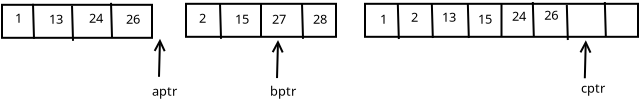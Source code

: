<?xml version="1.0" encoding="UTF-8"?>
<dia:diagram xmlns:dia="http://www.lysator.liu.se/~alla/dia/">
  <dia:layer name="Background" visible="true">
    <dia:object type="Standard - Box" version="0" id="O0">
      <dia:attribute name="obj_pos">
        <dia:point val="1.75,1.45"/>
      </dia:attribute>
      <dia:attribute name="obj_bb">
        <dia:rectangle val="1.7,1.4;9.3,3.15"/>
      </dia:attribute>
      <dia:attribute name="elem_corner">
        <dia:point val="1.75,1.45"/>
      </dia:attribute>
      <dia:attribute name="elem_width">
        <dia:real val="7.5"/>
      </dia:attribute>
      <dia:attribute name="elem_height">
        <dia:real val="1.65"/>
      </dia:attribute>
      <dia:attribute name="show_background">
        <dia:boolean val="true"/>
      </dia:attribute>
    </dia:object>
    <dia:object type="Standard - Line" version="0" id="O1">
      <dia:attribute name="obj_pos">
        <dia:point val="3.3,1.4"/>
      </dia:attribute>
      <dia:attribute name="obj_bb">
        <dia:rectangle val="3.249,1.349;3.401,3.201"/>
      </dia:attribute>
      <dia:attribute name="conn_endpoints">
        <dia:point val="3.3,1.4"/>
        <dia:point val="3.35,3.15"/>
      </dia:attribute>
      <dia:attribute name="numcp">
        <dia:int val="1"/>
      </dia:attribute>
    </dia:object>
    <dia:object type="Standard - Line" version="0" id="O2">
      <dia:attribute name="obj_pos">
        <dia:point val="5.251,1.501"/>
      </dia:attribute>
      <dia:attribute name="obj_bb">
        <dia:rectangle val="5.2,1.45;5.353,3.303"/>
      </dia:attribute>
      <dia:attribute name="conn_endpoints">
        <dia:point val="5.251,1.501"/>
        <dia:point val="5.301,3.251"/>
      </dia:attribute>
      <dia:attribute name="numcp">
        <dia:int val="1"/>
      </dia:attribute>
    </dia:object>
    <dia:object type="Standard - Line" version="0" id="O3">
      <dia:attribute name="obj_pos">
        <dia:point val="7.201,1.351"/>
      </dia:attribute>
      <dia:attribute name="obj_bb">
        <dia:rectangle val="7.15,1.3;7.303,3.153"/>
      </dia:attribute>
      <dia:attribute name="conn_endpoints">
        <dia:point val="7.201,1.351"/>
        <dia:point val="7.251,3.101"/>
      </dia:attribute>
      <dia:attribute name="numcp">
        <dia:int val="1"/>
      </dia:attribute>
    </dia:object>
    <dia:object type="Standard - Text" version="0" id="O4">
      <dia:attribute name="obj_pos">
        <dia:point val="2.4,2.35"/>
      </dia:attribute>
      <dia:attribute name="obj_bb">
        <dia:rectangle val="2.381,1.731;2.7,2.737"/>
      </dia:attribute>
      <dia:attribute name="text">
        <dia:composite type="text">
          <dia:attribute name="string">
            <dia:string>#1#</dia:string>
          </dia:attribute>
          <dia:attribute name="font">
            <dia:font family="sans" style="0" name="Helvetica"/>
          </dia:attribute>
          <dia:attribute name="height">
            <dia:real val="0.8"/>
          </dia:attribute>
          <dia:attribute name="pos">
            <dia:point val="2.4,2.35"/>
          </dia:attribute>
          <dia:attribute name="color">
            <dia:color val="#000000"/>
          </dia:attribute>
          <dia:attribute name="alignment">
            <dia:enum val="0"/>
          </dia:attribute>
        </dia:composite>
      </dia:attribute>
    </dia:object>
    <dia:object type="Standard - Text" version="0" id="O5">
      <dia:attribute name="obj_pos">
        <dia:point val="4.1,2.4"/>
      </dia:attribute>
      <dia:attribute name="obj_bb">
        <dia:rectangle val="4.1,1.781;4.719,2.788"/>
      </dia:attribute>
      <dia:attribute name="text">
        <dia:composite type="text">
          <dia:attribute name="string">
            <dia:string>#13#</dia:string>
          </dia:attribute>
          <dia:attribute name="font">
            <dia:font family="sans" style="0" name="Helvetica"/>
          </dia:attribute>
          <dia:attribute name="height">
            <dia:real val="0.8"/>
          </dia:attribute>
          <dia:attribute name="pos">
            <dia:point val="4.1,2.4"/>
          </dia:attribute>
          <dia:attribute name="color">
            <dia:color val="#000000"/>
          </dia:attribute>
          <dia:attribute name="alignment">
            <dia:enum val="0"/>
          </dia:attribute>
        </dia:composite>
      </dia:attribute>
    </dia:object>
    <dia:object type="Standard - Text" version="0" id="O6">
      <dia:attribute name="obj_pos">
        <dia:point val="6.1,2.35"/>
      </dia:attribute>
      <dia:attribute name="obj_bb">
        <dia:rectangle val="6.081,1.731;6.7,2.737"/>
      </dia:attribute>
      <dia:attribute name="text">
        <dia:composite type="text">
          <dia:attribute name="string">
            <dia:string>#24#</dia:string>
          </dia:attribute>
          <dia:attribute name="font">
            <dia:font family="sans" style="0" name="Helvetica"/>
          </dia:attribute>
          <dia:attribute name="height">
            <dia:real val="0.8"/>
          </dia:attribute>
          <dia:attribute name="pos">
            <dia:point val="6.1,2.35"/>
          </dia:attribute>
          <dia:attribute name="color">
            <dia:color val="#000000"/>
          </dia:attribute>
          <dia:attribute name="alignment">
            <dia:enum val="0"/>
          </dia:attribute>
        </dia:composite>
      </dia:attribute>
    </dia:object>
    <dia:object type="Standard - Text" version="0" id="O7">
      <dia:attribute name="obj_pos">
        <dia:point val="7.95,2.4"/>
      </dia:attribute>
      <dia:attribute name="obj_bb">
        <dia:rectangle val="7.95,1.781;8.569,2.788"/>
      </dia:attribute>
      <dia:attribute name="text">
        <dia:composite type="text">
          <dia:attribute name="string">
            <dia:string>#26#</dia:string>
          </dia:attribute>
          <dia:attribute name="font">
            <dia:font family="sans" style="0" name="Helvetica"/>
          </dia:attribute>
          <dia:attribute name="height">
            <dia:real val="0.8"/>
          </dia:attribute>
          <dia:attribute name="pos">
            <dia:point val="7.95,2.4"/>
          </dia:attribute>
          <dia:attribute name="color">
            <dia:color val="#000000"/>
          </dia:attribute>
          <dia:attribute name="alignment">
            <dia:enum val="0"/>
          </dia:attribute>
        </dia:composite>
      </dia:attribute>
    </dia:object>
    <dia:object type="Standard - Line" version="0" id="O8">
      <dia:attribute name="obj_pos">
        <dia:point val="9.65,3.15"/>
      </dia:attribute>
      <dia:attribute name="obj_bb">
        <dia:rectangle val="9.149,3.087;10.151,5.101"/>
      </dia:attribute>
      <dia:attribute name="conn_endpoints">
        <dia:point val="9.65,3.15"/>
        <dia:point val="9.6,5.05"/>
      </dia:attribute>
      <dia:attribute name="numcp">
        <dia:int val="1"/>
      </dia:attribute>
      <dia:attribute name="start_arrow">
        <dia:enum val="1"/>
      </dia:attribute>
      <dia:attribute name="start_arrow_length">
        <dia:real val="0.5"/>
      </dia:attribute>
      <dia:attribute name="start_arrow_width">
        <dia:real val="0.5"/>
      </dia:attribute>
    </dia:object>
    <dia:object type="Standard - Text" version="0" id="O9">
      <dia:attribute name="obj_pos">
        <dia:point val="9.25,6"/>
      </dia:attribute>
      <dia:attribute name="obj_bb">
        <dia:rectangle val="9.25,5.381;10.219,6.388"/>
      </dia:attribute>
      <dia:attribute name="text">
        <dia:composite type="text">
          <dia:attribute name="string">
            <dia:string>#aptr#</dia:string>
          </dia:attribute>
          <dia:attribute name="font">
            <dia:font family="sans" style="0" name="Helvetica"/>
          </dia:attribute>
          <dia:attribute name="height">
            <dia:real val="0.8"/>
          </dia:attribute>
          <dia:attribute name="pos">
            <dia:point val="9.25,6"/>
          </dia:attribute>
          <dia:attribute name="color">
            <dia:color val="#000000"/>
          </dia:attribute>
          <dia:attribute name="alignment">
            <dia:enum val="0"/>
          </dia:attribute>
        </dia:composite>
      </dia:attribute>
    </dia:object>
    <dia:object type="Standard - Box" version="0" id="O10">
      <dia:attribute name="obj_pos">
        <dia:point val="10.95,1.4"/>
      </dia:attribute>
      <dia:attribute name="obj_bb">
        <dia:rectangle val="10.9,1.35;18.5,3.1"/>
      </dia:attribute>
      <dia:attribute name="elem_corner">
        <dia:point val="10.95,1.4"/>
      </dia:attribute>
      <dia:attribute name="elem_width">
        <dia:real val="7.5"/>
      </dia:attribute>
      <dia:attribute name="elem_height">
        <dia:real val="1.65"/>
      </dia:attribute>
      <dia:attribute name="show_background">
        <dia:boolean val="true"/>
      </dia:attribute>
    </dia:object>
    <dia:object type="Standard - Line" version="0" id="O11">
      <dia:attribute name="obj_pos">
        <dia:point val="16.751,1.401"/>
      </dia:attribute>
      <dia:attribute name="obj_bb">
        <dia:rectangle val="16.7,1.35;16.853,3.203"/>
      </dia:attribute>
      <dia:attribute name="conn_endpoints">
        <dia:point val="16.751,1.401"/>
        <dia:point val="16.801,3.151"/>
      </dia:attribute>
      <dia:attribute name="numcp">
        <dia:int val="1"/>
      </dia:attribute>
    </dia:object>
    <dia:object type="Standard - Line" version="0" id="O12">
      <dia:attribute name="obj_pos">
        <dia:point val="14.7,1.4"/>
      </dia:attribute>
      <dia:attribute name="obj_bb">
        <dia:rectangle val="14.65,1.35;14.75,3.1"/>
      </dia:attribute>
      <dia:attribute name="conn_endpoints">
        <dia:point val="14.7,1.4"/>
        <dia:point val="14.7,3.05"/>
      </dia:attribute>
      <dia:attribute name="numcp">
        <dia:int val="1"/>
      </dia:attribute>
      <dia:connections>
        <dia:connection handle="0" to="O10" connection="1"/>
        <dia:connection handle="1" to="O10" connection="6"/>
      </dia:connections>
    </dia:object>
    <dia:object type="Standard - Line" version="0" id="O13">
      <dia:attribute name="obj_pos">
        <dia:point val="12.651,1.401"/>
      </dia:attribute>
      <dia:attribute name="obj_bb">
        <dia:rectangle val="12.6,1.35;12.753,3.203"/>
      </dia:attribute>
      <dia:attribute name="conn_endpoints">
        <dia:point val="12.651,1.401"/>
        <dia:point val="12.701,3.151"/>
      </dia:attribute>
      <dia:attribute name="numcp">
        <dia:int val="1"/>
      </dia:attribute>
    </dia:object>
    <dia:object type="Standard - Text" version="0" id="O14">
      <dia:attribute name="obj_pos">
        <dia:point val="11.6,2.35"/>
      </dia:attribute>
      <dia:attribute name="obj_bb">
        <dia:rectangle val="11.581,1.731;11.9,2.737"/>
      </dia:attribute>
      <dia:attribute name="text">
        <dia:composite type="text">
          <dia:attribute name="string">
            <dia:string>#2#</dia:string>
          </dia:attribute>
          <dia:attribute name="font">
            <dia:font family="sans" style="0" name="Helvetica"/>
          </dia:attribute>
          <dia:attribute name="height">
            <dia:real val="0.8"/>
          </dia:attribute>
          <dia:attribute name="pos">
            <dia:point val="11.6,2.35"/>
          </dia:attribute>
          <dia:attribute name="color">
            <dia:color val="#000000"/>
          </dia:attribute>
          <dia:attribute name="alignment">
            <dia:enum val="0"/>
          </dia:attribute>
        </dia:composite>
      </dia:attribute>
    </dia:object>
    <dia:object type="Standard - Text" version="0" id="O15">
      <dia:attribute name="obj_pos">
        <dia:point val="13.4,2.4"/>
      </dia:attribute>
      <dia:attribute name="obj_bb">
        <dia:rectangle val="13.381,1.781;14,2.788"/>
      </dia:attribute>
      <dia:attribute name="text">
        <dia:composite type="text">
          <dia:attribute name="string">
            <dia:string>#15#</dia:string>
          </dia:attribute>
          <dia:attribute name="font">
            <dia:font family="sans" style="0" name="Helvetica"/>
          </dia:attribute>
          <dia:attribute name="height">
            <dia:real val="0.8"/>
          </dia:attribute>
          <dia:attribute name="pos">
            <dia:point val="13.4,2.4"/>
          </dia:attribute>
          <dia:attribute name="color">
            <dia:color val="#000000"/>
          </dia:attribute>
          <dia:attribute name="alignment">
            <dia:enum val="0"/>
          </dia:attribute>
        </dia:composite>
      </dia:attribute>
    </dia:object>
    <dia:object type="Standard - Text" version="0" id="O16">
      <dia:attribute name="obj_pos">
        <dia:point val="15.25,2.4"/>
      </dia:attribute>
      <dia:attribute name="obj_bb">
        <dia:rectangle val="15.25,1.781;15.869,2.788"/>
      </dia:attribute>
      <dia:attribute name="text">
        <dia:composite type="text">
          <dia:attribute name="string">
            <dia:string>#27#</dia:string>
          </dia:attribute>
          <dia:attribute name="font">
            <dia:font family="sans" style="0" name="Helvetica"/>
          </dia:attribute>
          <dia:attribute name="height">
            <dia:real val="0.8"/>
          </dia:attribute>
          <dia:attribute name="pos">
            <dia:point val="15.25,2.4"/>
          </dia:attribute>
          <dia:attribute name="color">
            <dia:color val="#000000"/>
          </dia:attribute>
          <dia:attribute name="alignment">
            <dia:enum val="0"/>
          </dia:attribute>
        </dia:composite>
      </dia:attribute>
    </dia:object>
    <dia:object type="Standard - Text" version="0" id="O17">
      <dia:attribute name="obj_pos">
        <dia:point val="17.3,2.4"/>
      </dia:attribute>
      <dia:attribute name="obj_bb">
        <dia:rectangle val="17.3,1.781;17.919,2.788"/>
      </dia:attribute>
      <dia:attribute name="text">
        <dia:composite type="text">
          <dia:attribute name="string">
            <dia:string>#28#</dia:string>
          </dia:attribute>
          <dia:attribute name="font">
            <dia:font family="sans" style="0" name="Helvetica"/>
          </dia:attribute>
          <dia:attribute name="height">
            <dia:real val="0.8"/>
          </dia:attribute>
          <dia:attribute name="pos">
            <dia:point val="17.3,2.4"/>
          </dia:attribute>
          <dia:attribute name="color">
            <dia:color val="#000000"/>
          </dia:attribute>
          <dia:attribute name="alignment">
            <dia:enum val="0"/>
          </dia:attribute>
        </dia:composite>
      </dia:attribute>
    </dia:object>
    <dia:object type="Standard - Line" version="0" id="O18">
      <dia:attribute name="obj_pos">
        <dia:point val="15.551,3.213"/>
      </dia:attribute>
      <dia:attribute name="obj_bb">
        <dia:rectangle val="15.05,3.15;16.052,5.164"/>
      </dia:attribute>
      <dia:attribute name="conn_endpoints">
        <dia:point val="15.551,3.213"/>
        <dia:point val="15.501,5.113"/>
      </dia:attribute>
      <dia:attribute name="numcp">
        <dia:int val="1"/>
      </dia:attribute>
      <dia:attribute name="start_arrow">
        <dia:enum val="1"/>
      </dia:attribute>
      <dia:attribute name="start_arrow_length">
        <dia:real val="0.5"/>
      </dia:attribute>
      <dia:attribute name="start_arrow_width">
        <dia:real val="0.5"/>
      </dia:attribute>
    </dia:object>
    <dia:object type="Standard - Text" version="0" id="O19">
      <dia:attribute name="obj_pos">
        <dia:point val="15.15,6"/>
      </dia:attribute>
      <dia:attribute name="obj_bb">
        <dia:rectangle val="15.131,5.381;16.1,6.388"/>
      </dia:attribute>
      <dia:attribute name="text">
        <dia:composite type="text">
          <dia:attribute name="string">
            <dia:string>#bptr#</dia:string>
          </dia:attribute>
          <dia:attribute name="font">
            <dia:font family="sans" style="0" name="Helvetica"/>
          </dia:attribute>
          <dia:attribute name="height">
            <dia:real val="0.8"/>
          </dia:attribute>
          <dia:attribute name="pos">
            <dia:point val="15.15,6"/>
          </dia:attribute>
          <dia:attribute name="color">
            <dia:color val="#000000"/>
          </dia:attribute>
          <dia:attribute name="alignment">
            <dia:enum val="0"/>
          </dia:attribute>
        </dia:composite>
      </dia:attribute>
    </dia:object>
    <dia:object type="Standard - Box" version="0" id="O20">
      <dia:attribute name="obj_pos">
        <dia:point val="19.9,1.4"/>
      </dia:attribute>
      <dia:attribute name="obj_bb">
        <dia:rectangle val="19.85,1.35;33.6,3.1"/>
      </dia:attribute>
      <dia:attribute name="elem_corner">
        <dia:point val="19.9,1.4"/>
      </dia:attribute>
      <dia:attribute name="elem_width">
        <dia:real val="13.65"/>
      </dia:attribute>
      <dia:attribute name="elem_height">
        <dia:real val="1.65"/>
      </dia:attribute>
      <dia:attribute name="show_background">
        <dia:boolean val="true"/>
      </dia:attribute>
    </dia:object>
    <dia:object type="Standard - Line" version="0" id="O21">
      <dia:attribute name="obj_pos">
        <dia:point val="29.991,1.461"/>
      </dia:attribute>
      <dia:attribute name="obj_bb">
        <dia:rectangle val="29.94,1.41;30.093,3.263"/>
      </dia:attribute>
      <dia:attribute name="conn_endpoints">
        <dia:point val="29.991,1.461"/>
        <dia:point val="30.041,3.211"/>
      </dia:attribute>
      <dia:attribute name="numcp">
        <dia:int val="1"/>
      </dia:attribute>
    </dia:object>
    <dia:object type="Standard - Line" version="0" id="O22">
      <dia:attribute name="obj_pos">
        <dia:point val="28.291,1.311"/>
      </dia:attribute>
      <dia:attribute name="obj_bb">
        <dia:rectangle val="28.24,1.26;28.393,3.113"/>
      </dia:attribute>
      <dia:attribute name="conn_endpoints">
        <dia:point val="28.291,1.311"/>
        <dia:point val="28.341,3.061"/>
      </dia:attribute>
      <dia:attribute name="numcp">
        <dia:int val="1"/>
      </dia:attribute>
    </dia:object>
    <dia:object type="Standard - Line" version="0" id="O23">
      <dia:attribute name="obj_pos">
        <dia:point val="26.725,1.4"/>
      </dia:attribute>
      <dia:attribute name="obj_bb">
        <dia:rectangle val="26.675,1.35;26.775,3.1"/>
      </dia:attribute>
      <dia:attribute name="conn_endpoints">
        <dia:point val="26.725,1.4"/>
        <dia:point val="26.725,3.05"/>
      </dia:attribute>
      <dia:attribute name="numcp">
        <dia:int val="1"/>
      </dia:attribute>
      <dia:connections>
        <dia:connection handle="0" to="O20" connection="1"/>
        <dia:connection handle="1" to="O20" connection="6"/>
      </dia:connections>
    </dia:object>
    <dia:object type="Standard - Line" version="0" id="O24">
      <dia:attribute name="obj_pos">
        <dia:point val="25.041,1.361"/>
      </dia:attribute>
      <dia:attribute name="obj_bb">
        <dia:rectangle val="24.99,1.31;25.143,3.163"/>
      </dia:attribute>
      <dia:attribute name="conn_endpoints">
        <dia:point val="25.041,1.361"/>
        <dia:point val="25.091,3.111"/>
      </dia:attribute>
      <dia:attribute name="numcp">
        <dia:int val="1"/>
      </dia:attribute>
    </dia:object>
    <dia:object type="Standard - Line" version="0" id="O25">
      <dia:attribute name="obj_pos">
        <dia:point val="23.241,1.361"/>
      </dia:attribute>
      <dia:attribute name="obj_bb">
        <dia:rectangle val="23.19,1.31;23.343,3.163"/>
      </dia:attribute>
      <dia:attribute name="conn_endpoints">
        <dia:point val="23.241,1.361"/>
        <dia:point val="23.291,3.111"/>
      </dia:attribute>
      <dia:attribute name="numcp">
        <dia:int val="1"/>
      </dia:attribute>
    </dia:object>
    <dia:object type="Standard - Line" version="0" id="O26">
      <dia:attribute name="obj_pos">
        <dia:point val="21.541,1.411"/>
      </dia:attribute>
      <dia:attribute name="obj_bb">
        <dia:rectangle val="21.49,1.36;21.643,3.213"/>
      </dia:attribute>
      <dia:attribute name="conn_endpoints">
        <dia:point val="21.541,1.411"/>
        <dia:point val="21.591,3.161"/>
      </dia:attribute>
      <dia:attribute name="numcp">
        <dia:int val="1"/>
      </dia:attribute>
    </dia:object>
    <dia:object type="Standard - Line" version="0" id="O27">
      <dia:attribute name="obj_pos">
        <dia:point val="31.892,1.311"/>
      </dia:attribute>
      <dia:attribute name="obj_bb">
        <dia:rectangle val="31.84,1.26;31.993,3.113"/>
      </dia:attribute>
      <dia:attribute name="conn_endpoints">
        <dia:point val="31.892,1.311"/>
        <dia:point val="31.942,3.061"/>
      </dia:attribute>
      <dia:attribute name="numcp">
        <dia:int val="1"/>
      </dia:attribute>
    </dia:object>
    <dia:object type="Standard - Line" version="0" id="O28">
      <dia:attribute name="obj_pos">
        <dia:point val="30.941,3.223"/>
      </dia:attribute>
      <dia:attribute name="obj_bb">
        <dia:rectangle val="30.44,3.16;31.442,5.174"/>
      </dia:attribute>
      <dia:attribute name="conn_endpoints">
        <dia:point val="30.941,3.223"/>
        <dia:point val="30.891,5.123"/>
      </dia:attribute>
      <dia:attribute name="numcp">
        <dia:int val="1"/>
      </dia:attribute>
      <dia:attribute name="start_arrow">
        <dia:enum val="1"/>
      </dia:attribute>
      <dia:attribute name="start_arrow_length">
        <dia:real val="0.5"/>
      </dia:attribute>
      <dia:attribute name="start_arrow_width">
        <dia:real val="0.5"/>
      </dia:attribute>
    </dia:object>
    <dia:object type="Standard - Text" version="0" id="O29">
      <dia:attribute name="obj_pos">
        <dia:point val="30.7,5.85"/>
      </dia:attribute>
      <dia:attribute name="obj_bb">
        <dia:rectangle val="30.681,5.231;31.65,6.237"/>
      </dia:attribute>
      <dia:attribute name="text">
        <dia:composite type="text">
          <dia:attribute name="string">
            <dia:string>#cptr#</dia:string>
          </dia:attribute>
          <dia:attribute name="font">
            <dia:font family="sans" style="0" name="Helvetica"/>
          </dia:attribute>
          <dia:attribute name="height">
            <dia:real val="0.8"/>
          </dia:attribute>
          <dia:attribute name="pos">
            <dia:point val="30.7,5.85"/>
          </dia:attribute>
          <dia:attribute name="color">
            <dia:color val="#000000"/>
          </dia:attribute>
          <dia:attribute name="alignment">
            <dia:enum val="0"/>
          </dia:attribute>
        </dia:composite>
      </dia:attribute>
    </dia:object>
    <dia:object type="Standard - Text" version="0" id="O30">
      <dia:attribute name="obj_pos">
        <dia:point val="20.65,2.4"/>
      </dia:attribute>
      <dia:attribute name="obj_bb">
        <dia:rectangle val="20.65,1.781;20.969,2.788"/>
      </dia:attribute>
      <dia:attribute name="text">
        <dia:composite type="text">
          <dia:attribute name="string">
            <dia:string>#1#</dia:string>
          </dia:attribute>
          <dia:attribute name="font">
            <dia:font family="sans" style="0" name="Helvetica"/>
          </dia:attribute>
          <dia:attribute name="height">
            <dia:real val="0.8"/>
          </dia:attribute>
          <dia:attribute name="pos">
            <dia:point val="20.65,2.4"/>
          </dia:attribute>
          <dia:attribute name="color">
            <dia:color val="#000000"/>
          </dia:attribute>
          <dia:attribute name="alignment">
            <dia:enum val="0"/>
          </dia:attribute>
        </dia:composite>
      </dia:attribute>
    </dia:object>
    <dia:object type="Standard - Text" version="0" id="O31">
      <dia:attribute name="obj_pos">
        <dia:point val="22.2,2.3"/>
      </dia:attribute>
      <dia:attribute name="obj_bb">
        <dia:rectangle val="22.2,1.681;22.519,2.688"/>
      </dia:attribute>
      <dia:attribute name="text">
        <dia:composite type="text">
          <dia:attribute name="string">
            <dia:string>#2#</dia:string>
          </dia:attribute>
          <dia:attribute name="font">
            <dia:font family="sans" style="0" name="Helvetica"/>
          </dia:attribute>
          <dia:attribute name="height">
            <dia:real val="0.8"/>
          </dia:attribute>
          <dia:attribute name="pos">
            <dia:point val="22.2,2.3"/>
          </dia:attribute>
          <dia:attribute name="color">
            <dia:color val="#000000"/>
          </dia:attribute>
          <dia:attribute name="alignment">
            <dia:enum val="0"/>
          </dia:attribute>
        </dia:composite>
      </dia:attribute>
    </dia:object>
    <dia:object type="Standard - Text" version="0" id="O32">
      <dia:attribute name="obj_pos">
        <dia:point val="23.75,2.3"/>
      </dia:attribute>
      <dia:attribute name="obj_bb">
        <dia:rectangle val="23.75,1.681;24.369,2.688"/>
      </dia:attribute>
      <dia:attribute name="text">
        <dia:composite type="text">
          <dia:attribute name="string">
            <dia:string>#13#</dia:string>
          </dia:attribute>
          <dia:attribute name="font">
            <dia:font family="sans" style="0" name="Helvetica"/>
          </dia:attribute>
          <dia:attribute name="height">
            <dia:real val="0.8"/>
          </dia:attribute>
          <dia:attribute name="pos">
            <dia:point val="23.75,2.3"/>
          </dia:attribute>
          <dia:attribute name="color">
            <dia:color val="#000000"/>
          </dia:attribute>
          <dia:attribute name="alignment">
            <dia:enum val="0"/>
          </dia:attribute>
        </dia:composite>
      </dia:attribute>
    </dia:object>
    <dia:object type="Standard - Text" version="0" id="O33">
      <dia:attribute name="obj_pos">
        <dia:point val="25.556,2.4"/>
      </dia:attribute>
      <dia:attribute name="obj_bb">
        <dia:rectangle val="25.556,1.781;26.174,2.788"/>
      </dia:attribute>
      <dia:attribute name="text">
        <dia:composite type="text">
          <dia:attribute name="string">
            <dia:string>#15#</dia:string>
          </dia:attribute>
          <dia:attribute name="font">
            <dia:font family="sans" style="0" name="Helvetica"/>
          </dia:attribute>
          <dia:attribute name="height">
            <dia:real val="0.8"/>
          </dia:attribute>
          <dia:attribute name="pos">
            <dia:point val="25.556,2.4"/>
          </dia:attribute>
          <dia:attribute name="color">
            <dia:color val="#000000"/>
          </dia:attribute>
          <dia:attribute name="alignment">
            <dia:enum val="0"/>
          </dia:attribute>
        </dia:composite>
      </dia:attribute>
    </dia:object>
    <dia:object type="Standard - Text" version="0" id="O34">
      <dia:attribute name="obj_pos">
        <dia:point val="27.25,2.25"/>
      </dia:attribute>
      <dia:attribute name="obj_bb">
        <dia:rectangle val="27.25,1.631;27.869,2.638"/>
      </dia:attribute>
      <dia:attribute name="text">
        <dia:composite type="text">
          <dia:attribute name="string">
            <dia:string>#24#</dia:string>
          </dia:attribute>
          <dia:attribute name="font">
            <dia:font family="sans" style="0" name="Helvetica"/>
          </dia:attribute>
          <dia:attribute name="height">
            <dia:real val="0.8"/>
          </dia:attribute>
          <dia:attribute name="pos">
            <dia:point val="27.25,2.25"/>
          </dia:attribute>
          <dia:attribute name="color">
            <dia:color val="#000000"/>
          </dia:attribute>
          <dia:attribute name="alignment">
            <dia:enum val="0"/>
          </dia:attribute>
        </dia:composite>
      </dia:attribute>
    </dia:object>
    <dia:object type="Standard - Text" version="0" id="O35">
      <dia:attribute name="obj_pos">
        <dia:point val="28.858,2.2"/>
      </dia:attribute>
      <dia:attribute name="obj_bb">
        <dia:rectangle val="28.858,1.581;29.477,2.587"/>
      </dia:attribute>
      <dia:attribute name="text">
        <dia:composite type="text">
          <dia:attribute name="string">
            <dia:string>#26#</dia:string>
          </dia:attribute>
          <dia:attribute name="font">
            <dia:font family="sans" style="0" name="Helvetica"/>
          </dia:attribute>
          <dia:attribute name="height">
            <dia:real val="0.8"/>
          </dia:attribute>
          <dia:attribute name="pos">
            <dia:point val="28.858,2.2"/>
          </dia:attribute>
          <dia:attribute name="color">
            <dia:color val="#000000"/>
          </dia:attribute>
          <dia:attribute name="alignment">
            <dia:enum val="0"/>
          </dia:attribute>
        </dia:composite>
      </dia:attribute>
    </dia:object>
  </dia:layer>
</dia:diagram>
